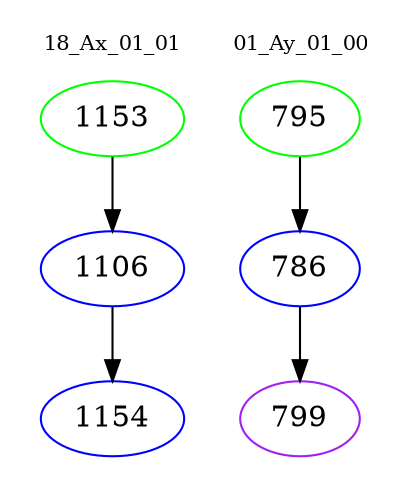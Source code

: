 digraph{
subgraph cluster_0 {
color = white
label = "18_Ax_01_01";
fontsize=10;
T0_1153 [label="1153", color="green"]
T0_1153 -> T0_1106 [color="black"]
T0_1106 [label="1106", color="blue"]
T0_1106 -> T0_1154 [color="black"]
T0_1154 [label="1154", color="blue"]
}
subgraph cluster_1 {
color = white
label = "01_Ay_01_00";
fontsize=10;
T1_795 [label="795", color="green"]
T1_795 -> T1_786 [color="black"]
T1_786 [label="786", color="blue"]
T1_786 -> T1_799 [color="black"]
T1_799 [label="799", color="purple"]
}
}
